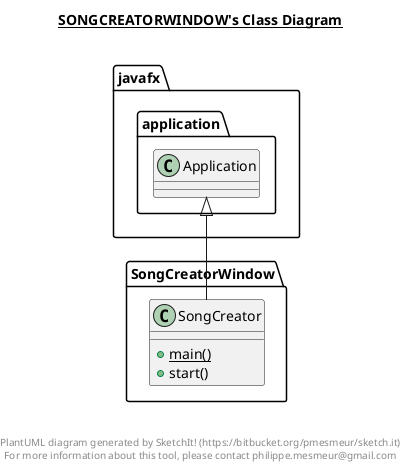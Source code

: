 @startuml

title __SONGCREATORWINDOW's Class Diagram__\n

  namespace SongCreatorWindow {
    class SongCreatorWindow.SongCreator {
        {static} + main()
        + start()
    }
  }
  

  SongCreatorWindow.SongCreator -up-|> javafx.application.Application


right footer


PlantUML diagram generated by SketchIt! (https://bitbucket.org/pmesmeur/sketch.it)
For more information about this tool, please contact philippe.mesmeur@gmail.com
endfooter

@enduml
